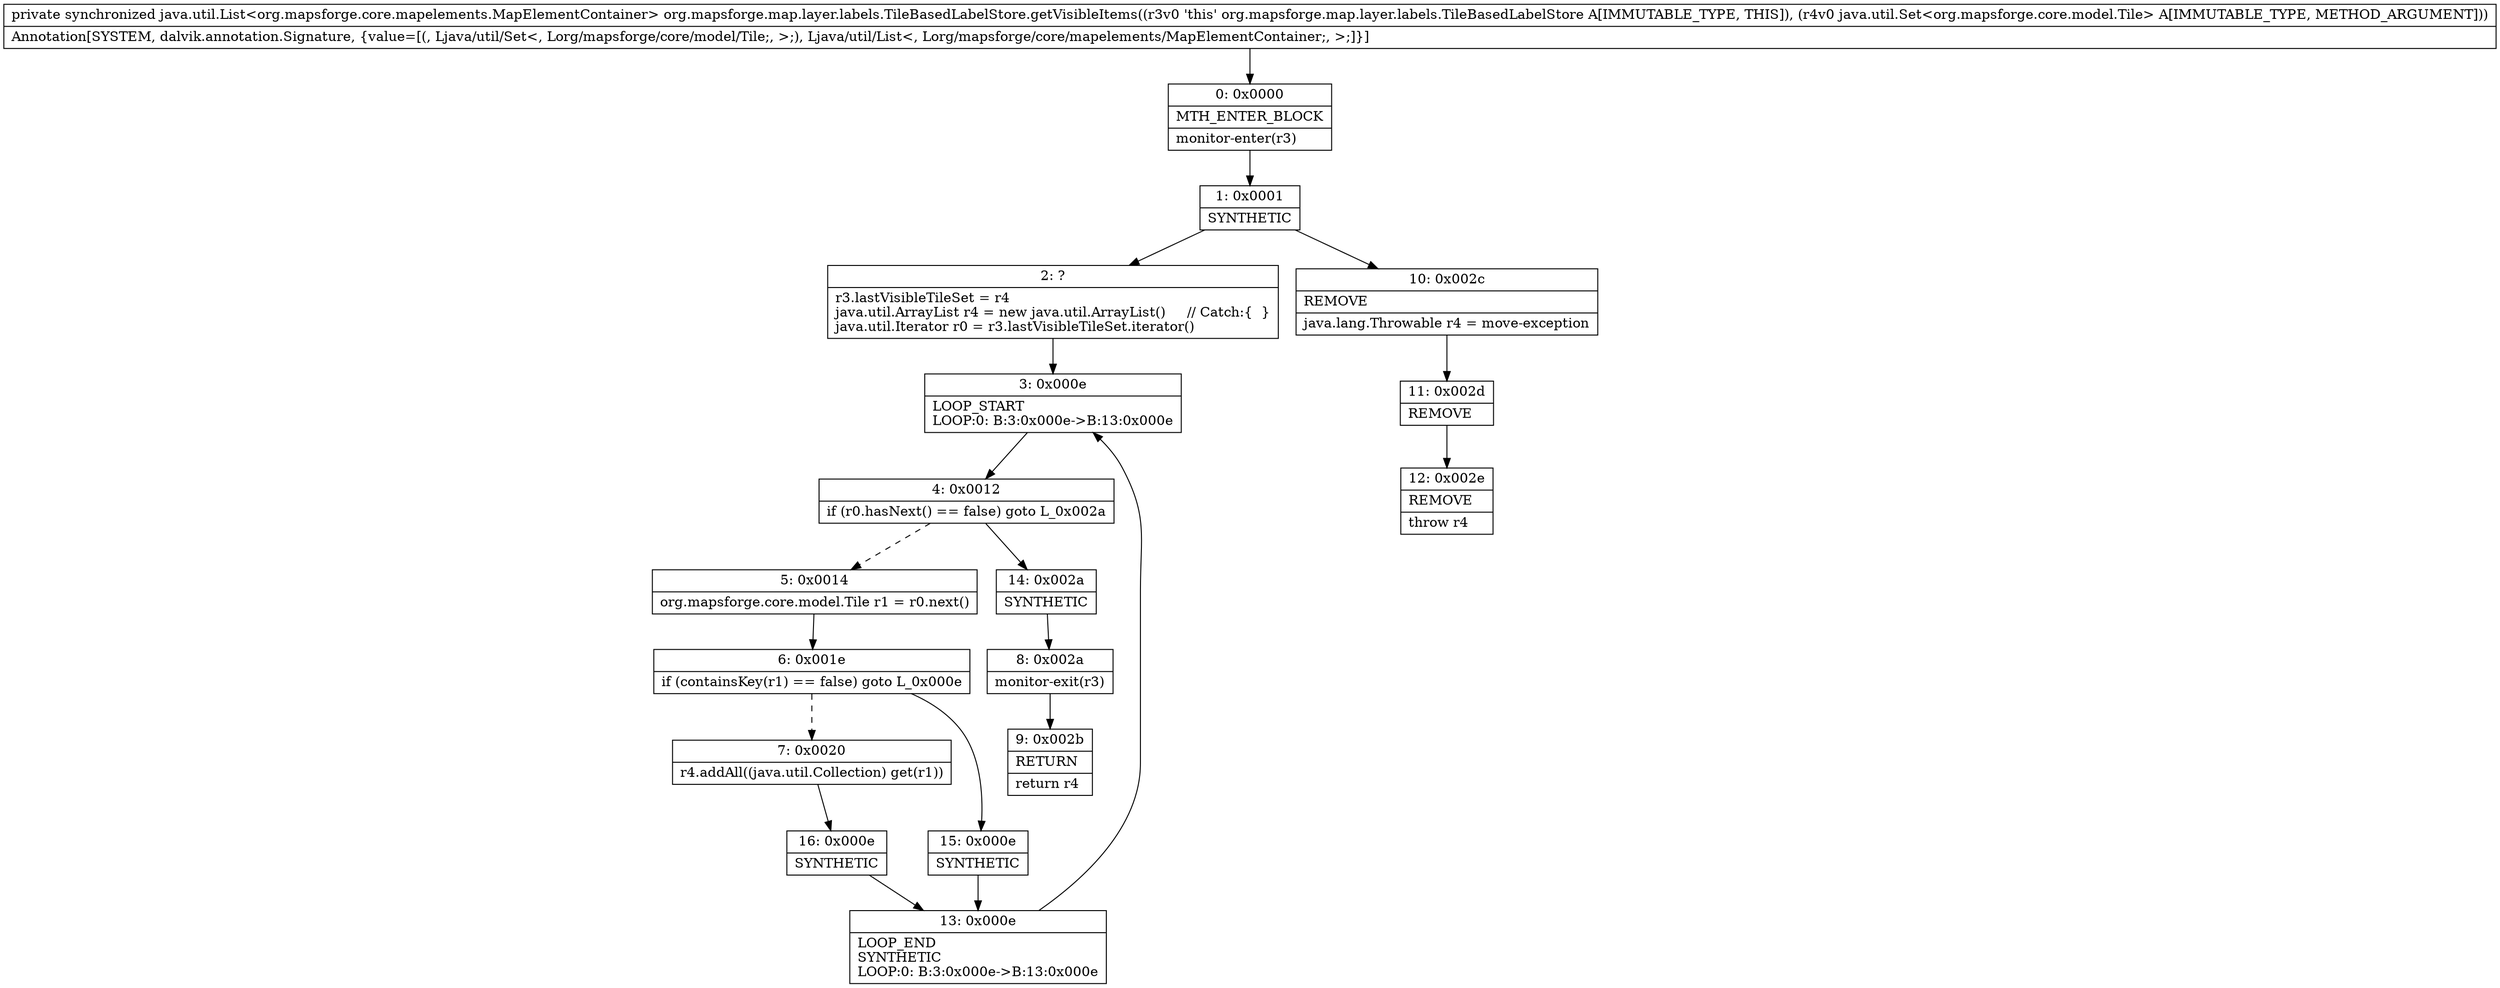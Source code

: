 digraph "CFG fororg.mapsforge.map.layer.labels.TileBasedLabelStore.getVisibleItems(Ljava\/util\/Set;)Ljava\/util\/List;" {
Node_0 [shape=record,label="{0\:\ 0x0000|MTH_ENTER_BLOCK\l|monitor\-enter(r3)\l}"];
Node_1 [shape=record,label="{1\:\ 0x0001|SYNTHETIC\l}"];
Node_2 [shape=record,label="{2\:\ ?|r3.lastVisibleTileSet = r4\ljava.util.ArrayList r4 = new java.util.ArrayList()     \/\/ Catch:\{  \}\ljava.util.Iterator r0 = r3.lastVisibleTileSet.iterator()\l}"];
Node_3 [shape=record,label="{3\:\ 0x000e|LOOP_START\lLOOP:0: B:3:0x000e\-\>B:13:0x000e\l}"];
Node_4 [shape=record,label="{4\:\ 0x0012|if (r0.hasNext() == false) goto L_0x002a\l}"];
Node_5 [shape=record,label="{5\:\ 0x0014|org.mapsforge.core.model.Tile r1 = r0.next()\l}"];
Node_6 [shape=record,label="{6\:\ 0x001e|if (containsKey(r1) == false) goto L_0x000e\l}"];
Node_7 [shape=record,label="{7\:\ 0x0020|r4.addAll((java.util.Collection) get(r1))\l}"];
Node_8 [shape=record,label="{8\:\ 0x002a|monitor\-exit(r3)\l}"];
Node_9 [shape=record,label="{9\:\ 0x002b|RETURN\l|return r4\l}"];
Node_10 [shape=record,label="{10\:\ 0x002c|REMOVE\l|java.lang.Throwable r4 = move\-exception\l}"];
Node_11 [shape=record,label="{11\:\ 0x002d|REMOVE\l}"];
Node_12 [shape=record,label="{12\:\ 0x002e|REMOVE\l|throw r4\l}"];
Node_13 [shape=record,label="{13\:\ 0x000e|LOOP_END\lSYNTHETIC\lLOOP:0: B:3:0x000e\-\>B:13:0x000e\l}"];
Node_14 [shape=record,label="{14\:\ 0x002a|SYNTHETIC\l}"];
Node_15 [shape=record,label="{15\:\ 0x000e|SYNTHETIC\l}"];
Node_16 [shape=record,label="{16\:\ 0x000e|SYNTHETIC\l}"];
MethodNode[shape=record,label="{private synchronized java.util.List\<org.mapsforge.core.mapelements.MapElementContainer\> org.mapsforge.map.layer.labels.TileBasedLabelStore.getVisibleItems((r3v0 'this' org.mapsforge.map.layer.labels.TileBasedLabelStore A[IMMUTABLE_TYPE, THIS]), (r4v0 java.util.Set\<org.mapsforge.core.model.Tile\> A[IMMUTABLE_TYPE, METHOD_ARGUMENT]))  | Annotation[SYSTEM, dalvik.annotation.Signature, \{value=[(, Ljava\/util\/Set\<, Lorg\/mapsforge\/core\/model\/Tile;, \>;), Ljava\/util\/List\<, Lorg\/mapsforge\/core\/mapelements\/MapElementContainer;, \>;]\}]\l}"];
MethodNode -> Node_0;
Node_0 -> Node_1;
Node_1 -> Node_2;
Node_1 -> Node_10;
Node_2 -> Node_3;
Node_3 -> Node_4;
Node_4 -> Node_5[style=dashed];
Node_4 -> Node_14;
Node_5 -> Node_6;
Node_6 -> Node_7[style=dashed];
Node_6 -> Node_15;
Node_7 -> Node_16;
Node_8 -> Node_9;
Node_10 -> Node_11;
Node_11 -> Node_12;
Node_13 -> Node_3;
Node_14 -> Node_8;
Node_15 -> Node_13;
Node_16 -> Node_13;
}

